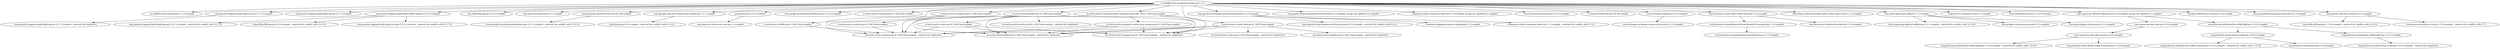 digraph broker {
	"cn.wildfirechat:moquette-broker:jar:1.3.5" -> "cn.wildfirechat:common:jar:1.3.5:compile" ; 
	"cn.wildfirechat:moquette-broker:jar:1.3.5" -> "org.apache.logging.log4j:log4j-core:jar:2.17.2:compile" ; 
	"cn.wildfirechat:moquette-broker:jar:1.3.5" -> "org.apache.logging.log4j:log4j-api:jar:2.17.2:compile" ; 
	"cn.wildfirechat:moquette-broker:jar:1.3.5" -> "org.apache.logging.log4j:log4j-slf4j2-impl:jar:2.22.1:compile" ; 
	"cn.wildfirechat:moquette-broker:jar:1.3.5" -> "org.slf4j:slf4j-api:jar:2.0.12:compile" ; 
	"cn.wildfirechat:moquette-broker:jar:1.3.5" -> "com.lmax:disruptor:jar:3.4.1:compile" ; 
	"cn.wildfirechat:moquette-broker:jar:1.3.5" -> "mysql:mysql-connector-java:jar:8.0.28:compile" ; 
	"cn.wildfirechat:moquette-broker:jar:1.3.5" -> "com.googlecode.json-simple:json-simple:jar:1.1.1:compile" ; 
	"cn.wildfirechat:moquette-broker:jar:1.3.5" -> "junit:junit:jar:4.13.2:compile" ; 
	"cn.wildfirechat:moquette-broker:jar:1.3.5" -> "com.google.protobuf:protobuf-java:jar:3.25.3:compile" ; 
	"cn.wildfirechat:moquette-broker:jar:1.3.5" -> "io.netty:netty-common:jar:4.1.68.Final:compile" ; 
	"cn.wildfirechat:moquette-broker:jar:1.3.5" -> "io.netty:netty-buffer:jar:4.1.68.Final:compile" ; 
	"cn.wildfirechat:moquette-broker:jar:1.3.5" -> "io.netty:netty-transport:jar:4.1.68.Final:compile" ; 
	"cn.wildfirechat:moquette-broker:jar:1.3.5" -> "io.netty:netty-handler:jar:4.1.68.Final:compile" ; 
	"cn.wildfirechat:moquette-broker:jar:1.3.5" -> "org.apache.httpcomponents:httpclient:jar:4.5.13:compile" ; 
	"cn.wildfirechat:moquette-broker:jar:1.3.5" -> "org.apache.httpcomponents:httpcore:jar:4.4.1:compile (scope not updated to compile)" ; 
	"cn.wildfirechat:moquette-broker:jar:1.3.5" -> "io.netty:netty-codec-http:jar:4.1.68.Final:compile" ; 
	"cn.wildfirechat:moquette-broker:jar:1.3.5" -> "io.netty:netty-transport-native-epoll:jar:linux-x86_64:4.1.68.Final:compile" ; 
	"cn.wildfirechat:moquette-broker:jar:1.3.5" -> "commons-codec:commons-codec:jar:1.13:compile (scope not updated to compile)" ; 
	"cn.wildfirechat:moquette-broker:jar:1.3.5" -> "com.hazelcast:hazelcast:jar:3.11.5:compile" ; 
	"cn.wildfirechat:moquette-broker:jar:1.3.5" -> "cn.hutool:hutool-all:jar:5.8.26:compile" ; 
	"cn.wildfirechat:moquette-broker:jar:1.3.5" -> "com.mchange:c3p0:jar:0.9.5.4:compile" ; 
	"cn.wildfirechat:moquette-broker:jar:1.3.5" -> "org.fusesource.mqtt-client:mqtt-client:jar:1.12:compile" ; 
	"cn.wildfirechat:moquette-broker:jar:1.3.5" -> "org.eclipse.paho:org.eclipse.paho.client.mqttv3:jar:1.2.2:compile" ; 
	"cn.wildfirechat:moquette-broker:jar:1.3.5" -> "com.qiniu:qiniu-java-sdk:jar:7.1.3:compile" ; 
	"cn.wildfirechat:moquette-broker:jar:1.3.5" -> "commons-io:commons-io:jar:2.7:compile" ; 
	"cn.wildfirechat:moquette-broker:jar:1.3.5" -> "com.h2database:h2:jar:1.4.197:runtime" ; 
	"cn.wildfirechat:moquette-broker:jar:1.3.5" -> "com.squareup.okhttp3:okhttp:jar:4.12.0:compile (scope not updated to compile)" ; 
	"cn.wildfirechat:moquette-broker:jar:1.3.5" -> "org.flywaydb:flyway-core:jar:5.2.4:compile" ; 
	"cn.wildfirechat:moquette-broker:jar:1.3.5" -> "org.mongodb:mongo-java-driver:jar:3.4.1:compile" ; 
	"cn.wildfirechat:moquette-broker:jar:1.3.5" -> "org.apache.tika:tika-core:jar:2.4.1:compile" ; 
	"org.apache.logging.log4j:log4j-core:jar:2.17.2:compile" -> "(org.apache.logging.log4j:log4j-api:jar:2.17.2:compile - omitted for duplicate)" ; 
	"org.apache.logging.log4j:log4j-slf4j2-impl:jar:2.22.1:compile" -> "(org.apache.logging.log4j:log4j-api:jar:2.22.1:compile - omitted for conflict with 2.17.2)" ; 
	"org.apache.logging.log4j:log4j-slf4j2-impl:jar:2.22.1:compile" -> "(org.slf4j:slf4j-api:jar:2.0.9:compile - omitted for conflict with 2.0.12)" ; 
	"org.apache.logging.log4j:log4j-slf4j2-impl:jar:2.22.1:compile" -> "(org.apache.logging.log4j:log4j-core:jar:2.22.1:runtime - omitted for conflict with 2.17.2)" ; 
	"mysql:mysql-connector-java:jar:8.0.28:compile" -> "(com.google.protobuf:protobuf-java:jar:3.11.4:compile - omitted for conflict with 3.25.3)" ; 
	"com.googlecode.json-simple:json-simple:jar:1.1.1:compile" -> "(junit:junit:jar:4.10:compile - omitted for conflict with 4.13.2)" ; 
	"junit:junit:jar:4.13.2:compile" -> "org.hamcrest:hamcrest-core:jar:1.3:compile" ; 
	"io.netty:netty-buffer:jar:4.1.68.Final:compile" -> "(io.netty:netty-common:jar:4.1.68.Final:compile - omitted for duplicate)" ; 
	"io.netty:netty-transport:jar:4.1.68.Final:compile" -> "(io.netty:netty-common:jar:4.1.68.Final:compile - omitted for duplicate)" ; 
	"io.netty:netty-transport:jar:4.1.68.Final:compile" -> "(io.netty:netty-buffer:jar:4.1.68.Final:compile - omitted for duplicate)" ; 
	"io.netty:netty-transport:jar:4.1.68.Final:compile" -> "io.netty:netty-resolver:jar:4.1.68.Final:compile" ; 
	"io.netty:netty-resolver:jar:4.1.68.Final:compile" -> "(io.netty:netty-common:jar:4.1.68.Final:compile - omitted for duplicate)" ; 
	"io.netty:netty-handler:jar:4.1.68.Final:compile" -> "(io.netty:netty-common:jar:4.1.68.Final:compile - omitted for duplicate)" ; 
	"io.netty:netty-handler:jar:4.1.68.Final:compile" -> "(io.netty:netty-resolver:jar:4.1.68.Final:compile - omitted for duplicate)" ; 
	"io.netty:netty-handler:jar:4.1.68.Final:compile" -> "(io.netty:netty-buffer:jar:4.1.68.Final:compile - omitted for duplicate)" ; 
	"io.netty:netty-handler:jar:4.1.68.Final:compile" -> "(io.netty:netty-transport:jar:4.1.68.Final:compile - omitted for duplicate)" ; 
	"io.netty:netty-handler:jar:4.1.68.Final:compile" -> "io.netty:netty-codec:jar:4.1.68.Final:compile" ; 
	"io.netty:netty-codec:jar:4.1.68.Final:compile" -> "(io.netty:netty-common:jar:4.1.68.Final:compile - omitted for duplicate)" ; 
	"io.netty:netty-codec:jar:4.1.68.Final:compile" -> "(io.netty:netty-buffer:jar:4.1.68.Final:compile - omitted for duplicate)" ; 
	"io.netty:netty-codec:jar:4.1.68.Final:compile" -> "(io.netty:netty-transport:jar:4.1.68.Final:compile - omitted for duplicate)" ; 
	"org.apache.httpcomponents:httpclient:jar:4.5.13:compile" -> "(org.apache.httpcomponents:httpcore:jar:4.4.13:compile - omitted for conflict with 4.4.1)" ; 
	"org.apache.httpcomponents:httpclient:jar:4.5.13:compile" -> "commons-logging:commons-logging:jar:1.2:compile" ; 
	"org.apache.httpcomponents:httpclient:jar:4.5.13:compile" -> "(commons-codec:commons-codec:jar:1.11:compile - omitted for conflict with 1.13)" ; 
	"io.netty:netty-codec-http:jar:4.1.68.Final:compile" -> "(io.netty:netty-common:jar:4.1.68.Final:compile - omitted for duplicate)" ; 
	"io.netty:netty-codec-http:jar:4.1.68.Final:compile" -> "(io.netty:netty-buffer:jar:4.1.68.Final:compile - omitted for duplicate)" ; 
	"io.netty:netty-codec-http:jar:4.1.68.Final:compile" -> "(io.netty:netty-transport:jar:4.1.68.Final:compile - omitted for duplicate)" ; 
	"io.netty:netty-codec-http:jar:4.1.68.Final:compile" -> "(io.netty:netty-codec:jar:4.1.68.Final:compile - omitted for duplicate)" ; 
	"io.netty:netty-codec-http:jar:4.1.68.Final:compile" -> "(io.netty:netty-handler:jar:4.1.68.Final:compile - omitted for duplicate)" ; 
	"io.netty:netty-transport-native-epoll:jar:linux-x86_64:4.1.68.Final:compile" -> "(io.netty:netty-common:jar:4.1.68.Final:compile - omitted for duplicate)" ; 
	"io.netty:netty-transport-native-epoll:jar:linux-x86_64:4.1.68.Final:compile" -> "(io.netty:netty-buffer:jar:4.1.68.Final:compile - omitted for duplicate)" ; 
	"io.netty:netty-transport-native-epoll:jar:linux-x86_64:4.1.68.Final:compile" -> "(io.netty:netty-transport:jar:4.1.68.Final:compile - omitted for duplicate)" ; 
	"io.netty:netty-transport-native-epoll:jar:linux-x86_64:4.1.68.Final:compile" -> "io.netty:netty-transport-native-unix-common:jar:4.1.68.Final:compile" ; 
	"io.netty:netty-transport-native-unix-common:jar:4.1.68.Final:compile" -> "(io.netty:netty-common:jar:4.1.68.Final:compile - omitted for duplicate)" ; 
	"io.netty:netty-transport-native-unix-common:jar:4.1.68.Final:compile" -> "(io.netty:netty-buffer:jar:4.1.68.Final:compile - omitted for duplicate)" ; 
	"io.netty:netty-transport-native-unix-common:jar:4.1.68.Final:compile" -> "(io.netty:netty-transport:jar:4.1.68.Final:compile - omitted for duplicate)" ; 
	"com.mchange:c3p0:jar:0.9.5.4:compile" -> "com.mchange:mchange-commons-java:jar:0.2.15:compile" ; 
	"org.fusesource.mqtt-client:mqtt-client:jar:1.12:compile" -> "org.fusesource.hawtdispatch:hawtdispatch-transport:jar:1.21:compile" ; 
	"org.fusesource.mqtt-client:mqtt-client:jar:1.12:compile" -> "org.fusesource.hawtbuf:hawtbuf:jar:1.10:compile" ; 
	"org.fusesource.hawtdispatch:hawtdispatch-transport:jar:1.21:compile" -> "org.fusesource.hawtdispatch:hawtdispatch:jar:1.21:compile" ; 
	"com.qiniu:qiniu-java-sdk:jar:7.1.3:compile" -> "(com.squareup.okhttp3:okhttp:jar:3.3.1:compile - omitted for conflict with 4.12.0)" ; 
	"com.qiniu:qiniu-java-sdk:jar:7.1.3:compile" -> "com.google.code.gson:gson:jar:2.6.2:compile" ; 
	"com.qiniu:qiniu-java-sdk:jar:7.1.3:compile" -> "com.qiniu:happy-dns-java:jar:0.1.4:compile" ; 
	"com.squareup.okhttp3:okhttp:jar:4.12.0:compile (scope not updated to compile)" -> "com.squareup.okio:okio:jar:3.6.0:compile" ; 
	"com.squareup.okhttp3:okhttp:jar:4.12.0:compile (scope not updated to compile)" -> "org.jetbrains.kotlin:kotlin-stdlib-jdk8:jar:1.8.21:compile" ; 
	"com.squareup.okio:okio:jar:3.6.0:compile" -> "com.squareup.okio:okio-jvm:jar:3.6.0:compile" ; 
	"com.squareup.okio:okio-jvm:jar:3.6.0:compile" -> "(org.jetbrains.kotlin:kotlin-stdlib-jdk8:jar:1.9.10:compile - omitted for conflict with 1.8.21)" ; 
	"com.squareup.okio:okio-jvm:jar:3.6.0:compile" -> "org.jetbrains.kotlin:kotlin-stdlib-common:jar:1.9.10:compile" ; 
	"org.jetbrains.kotlin:kotlin-stdlib-jdk8:jar:1.8.21:compile" -> "org.jetbrains.kotlin:kotlin-stdlib:jar:1.8.21:compile" ; 
	"org.jetbrains.kotlin:kotlin-stdlib-jdk8:jar:1.8.21:compile" -> "org.jetbrains.kotlin:kotlin-stdlib-jdk7:jar:1.8.21:compile" ; 
	"org.jetbrains.kotlin:kotlin-stdlib:jar:1.8.21:compile" -> "(org.jetbrains.kotlin:kotlin-stdlib-common:jar:1.8.21:compile - omitted for conflict with 1.9.10)" ; 
	"org.jetbrains.kotlin:kotlin-stdlib:jar:1.8.21:compile" -> "org.jetbrains:annotations:jar:13.0:compile" ; 
	"org.jetbrains.kotlin:kotlin-stdlib-jdk7:jar:1.8.21:compile" -> "(org.jetbrains.kotlin:kotlin-stdlib:jar:1.8.21:compile - omitted for duplicate)" ; 
	"org.apache.tika:tika-core:jar:2.4.1:compile" -> "(org.slf4j:slf4j-api:jar:1.7.36:compile - omitted for conflict with 2.0.12)" ; 
	"org.apache.tika:tika-core:jar:2.4.1:compile" -> "(commons-io:commons-io:jar:2.11.0:compile - omitted for conflict with 2.7)" ; 
}
digraph common {
	"cn.wildfirechat:common:jar:1.3.5" -> "io.netty:netty-common:jar:4.1.68.Final:compile" ; 
	"cn.wildfirechat:common:jar:1.3.5" -> "com.google.protobuf:protobuf-java:jar:2.5.0:compile" ; 
	"cn.wildfirechat:common:jar:1.3.5" -> "com.google.code.gson:gson:jar:2.8.9:compile" ; 
	"cn.wildfirechat:common:jar:1.3.5" -> "com.googlecode.json-simple:json-simple:jar:1.1.1:compile" ; 
	"com.googlecode.json-simple:json-simple:jar:1.1.1:compile" -> "junit:junit:jar:4.10:compile" ; 
	"junit:junit:jar:4.10:compile" -> "org.hamcrest:hamcrest-core:jar:1.1:compile" ; 
}
digraph sdk {
	"cn.wildfirechat:sdk:jar:1.3.5" -> "com.google.code.gson:gson:jar:2.8.9:compile" ; 
	"cn.wildfirechat:sdk:jar:1.3.5" -> "commons-io:commons-io:jar:2.7:compile" ; 
	"cn.wildfirechat:sdk:jar:1.3.5" -> "com.googlecode.json-simple:json-simple:jar:1.1.1:compile" ; 
	"cn.wildfirechat:sdk:jar:1.3.5" -> "org.slf4j:slf4j-api:jar:1.7.5:compile" ; 
	"cn.wildfirechat:sdk:jar:1.3.5" -> "org.slf4j:slf4j-log4j12:jar:1.7.5:compile" ; 
	"cn.wildfirechat:sdk:jar:1.3.5" -> "commons-httpclient:commons-httpclient:jar:3.1:compile" ; 
	"cn.wildfirechat:sdk:jar:1.3.5" -> "uk.org.lidalia:slf4j-test:jar:1.0.0-jdk6:test" ; 
	"cn.wildfirechat:sdk:jar:1.3.5" -> "org.mockito:mockito-all:jar:1.9.5:test" ; 
	"cn.wildfirechat:sdk:jar:1.3.5" -> "org.apache.httpcomponents:httpclient:jar:4.5.13:compile" ; 
	"cn.wildfirechat:sdk:jar:1.3.5" -> "commons-codec:commons-codec:jar:1.13:compile" ; 
	"cn.wildfirechat:sdk:jar:1.3.5" -> "cn.wildfirechat:common:jar:1.3.5:compile" ; 
	"com.googlecode.json-simple:json-simple:jar:1.1.1:compile" -> "junit:junit:jar:4.10:compile" ; 
	"junit:junit:jar:4.10:compile" -> "org.hamcrest:hamcrest-core:jar:1.1:compile" ; 
	"org.slf4j:slf4j-log4j12:jar:1.7.5:compile" -> "(org.slf4j:slf4j-api:jar:1.7.5:compile - omitted for duplicate)" ; 
	"org.slf4j:slf4j-log4j12:jar:1.7.5:compile" -> "log4j:log4j:jar:1.2.17:compile" ; 
	"commons-httpclient:commons-httpclient:jar:3.1:compile" -> "commons-logging:commons-logging:jar:1.0.4:compile" ; 
	"commons-httpclient:commons-httpclient:jar:3.1:compile" -> "(commons-codec:commons-codec:jar:1.2:compile - omitted for conflict with 1.13)" ; 
	"uk.org.lidalia:slf4j-test:jar:1.0.0-jdk6:test" -> "(org.slf4j:slf4j-api:jar:1.7.5:test - omitted for duplicate)" ; 
	"uk.org.lidalia:slf4j-test:jar:1.0.0-jdk6:test" -> "uk.org.lidalia:lidalia-lang:jar:1.0.0-jdk6:test" ; 
	"uk.org.lidalia:slf4j-test:jar:1.0.0-jdk6:test" -> "com.google.guava:guava:jar:14.0.1:test" ; 
	"uk.org.lidalia:slf4j-test:jar:1.0.0-jdk6:test" -> "uk.org.lidalia:lidalia-slf4j-ext:jar:1.0.0-jdk6:test" ; 
	"uk.org.lidalia:slf4j-test:jar:1.0.0-jdk6:test" -> "joda-time:joda-time:jar:2.2:test" ; 
	"uk.org.lidalia:lidalia-lang:jar:1.0.0-jdk6:test" -> "(com.google.guava:guava:jar:14.0.1:test - omitted for duplicate)" ; 
	"uk.org.lidalia:lidalia-lang:jar:1.0.0-jdk6:test" -> "org.apache.commons:commons-lang3:jar:3.1:test" ; 
	"uk.org.lidalia:lidalia-lang:jar:1.0.0-jdk6:test" -> "(org.slf4j:slf4j-api:jar:1.7.5:test - omitted for duplicate)" ; 
	"uk.org.lidalia:lidalia-slf4j-ext:jar:1.0.0-jdk6:test" -> "(org.slf4j:slf4j-api:jar:1.7.5:test - omitted for duplicate)" ; 
	"uk.org.lidalia:lidalia-slf4j-ext:jar:1.0.0-jdk6:test" -> "(com.google.guava:guava:jar:14.0.1:test - omitted for duplicate)" ; 
	"org.apache.httpcomponents:httpclient:jar:4.5.13:compile" -> "org.apache.httpcomponents:httpcore:jar:4.4.13:compile" ; 
	"org.apache.httpcomponents:httpclient:jar:4.5.13:compile" -> "(commons-logging:commons-logging:jar:1.2:compile - omitted for conflict with 1.0.4)" ; 
	"org.apache.httpcomponents:httpclient:jar:4.5.13:compile" -> "(commons-codec:commons-codec:jar:1.11:compile - omitted for conflict with 1.13)" ; 
}
